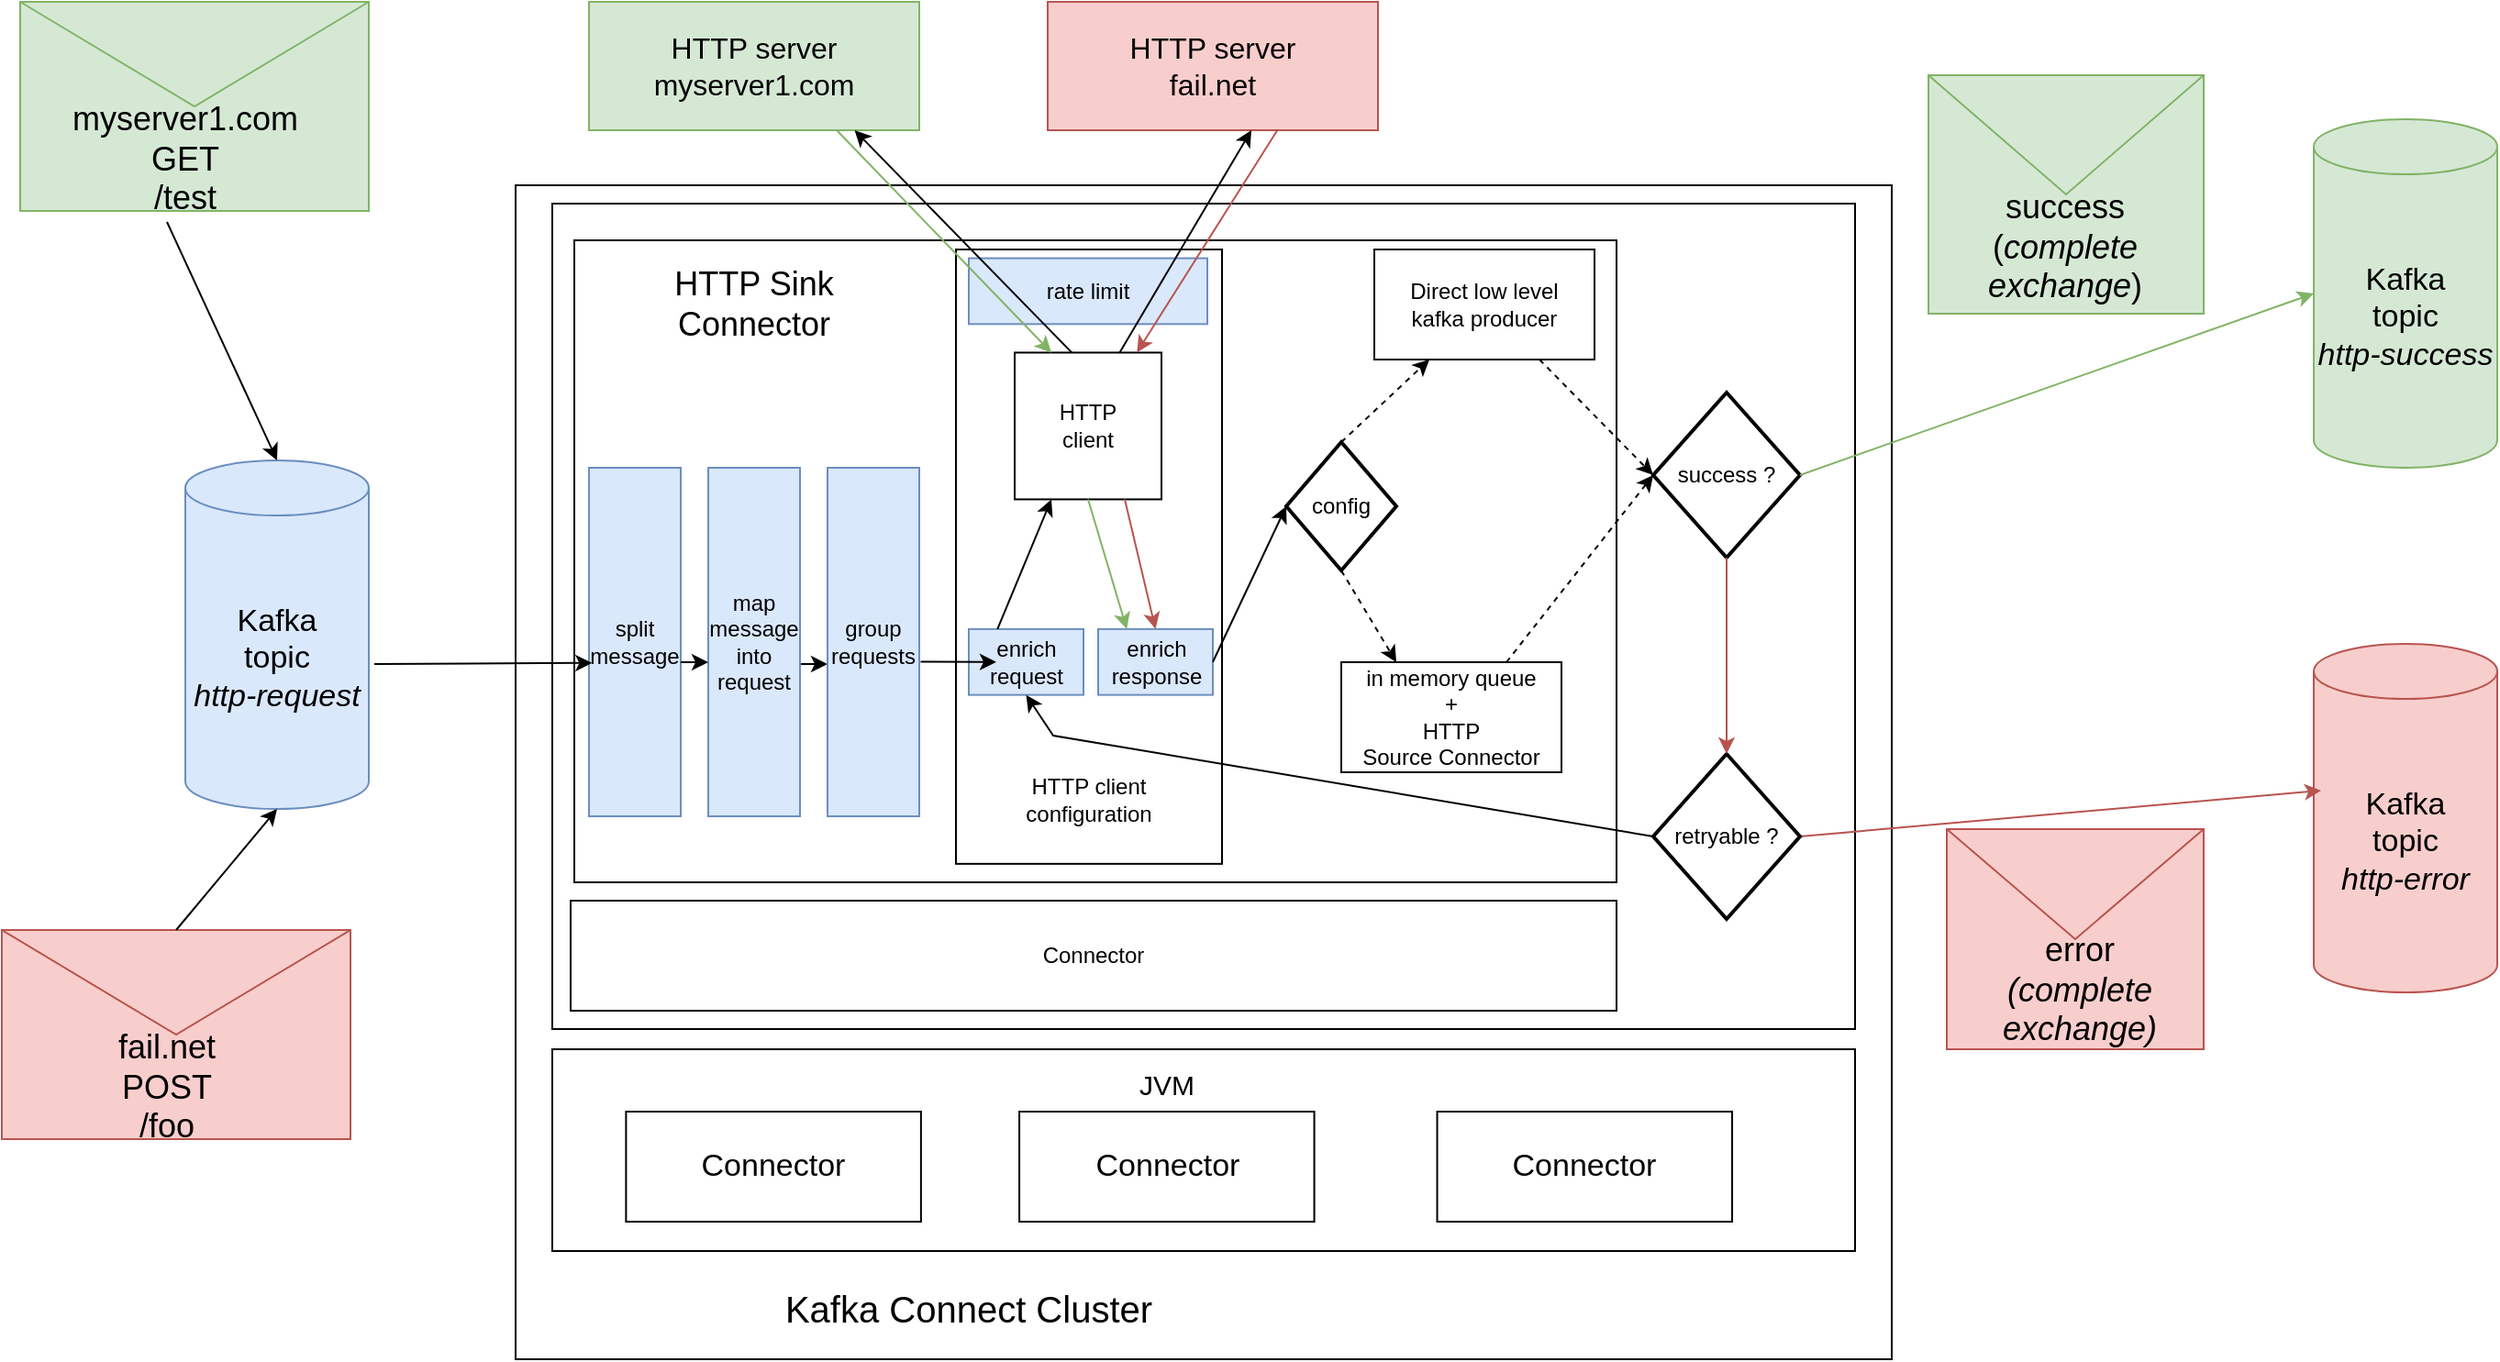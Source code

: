 <mxfile version="24.7.8">
  <diagram name="Page-1" id="2K4qOzKMvEv2gDJJYcip">
    <mxGraphModel dx="978" dy="514" grid="1" gridSize="10" guides="1" tooltips="1" connect="1" arrows="1" fold="1" page="1" pageScale="1" pageWidth="1169" pageHeight="827" math="0" shadow="0">
      <root>
        <mxCell id="0" />
        <mxCell id="1" parent="0" />
        <mxCell id="opBTZJq-6XGTckG7SBnG-1" value="&lt;font style=&quot;font-size: 17px;&quot;&gt;Kafka&lt;/font&gt;&lt;div style=&quot;font-size: 17px;&quot;&gt;&lt;font style=&quot;font-size: 17px;&quot;&gt;topic&lt;/font&gt;&lt;/div&gt;&lt;div style=&quot;font-size: 17px;&quot;&gt;&lt;i style=&quot;&quot;&gt;&lt;font style=&quot;font-size: 17px;&quot;&gt;http-request&lt;/font&gt;&lt;/i&gt;&lt;/div&gt;" style="shape=cylinder3;whiteSpace=wrap;html=1;boundedLbl=1;backgroundOutline=1;size=15;fillColor=#dae8fc;strokeColor=#6c8ebf;" parent="1" vertex="1">
          <mxGeometry x="110" y="310" width="100" height="190" as="geometry" />
        </mxCell>
        <mxCell id="opBTZJq-6XGTckG7SBnG-2" value="" style="rounded=0;whiteSpace=wrap;html=1;" parent="1" vertex="1">
          <mxGeometry x="290" y="160" width="750" height="640" as="geometry" />
        </mxCell>
        <mxCell id="opBTZJq-6XGTckG7SBnG-3" value="" style="rounded=0;whiteSpace=wrap;html=1;" parent="1" vertex="1">
          <mxGeometry x="310" y="170" width="710" height="450" as="geometry" />
        </mxCell>
        <mxCell id="opBTZJq-6XGTckG7SBnG-5" value="&lt;font style=&quot;font-size: 20px;&quot;&gt;Kafka Connect Cluster&lt;/font&gt;" style="text;html=1;align=center;verticalAlign=middle;whiteSpace=wrap;rounded=0;" parent="1" vertex="1">
          <mxGeometry x="432" y="757" width="210" height="30" as="geometry" />
        </mxCell>
        <mxCell id="opBTZJq-6XGTckG7SBnG-14" value="" style="group;fillColor=#dae8fc;strokeColor=#6c8ebf;" parent="1" vertex="1" connectable="0">
          <mxGeometry x="10" y="566" width="190" height="114" as="geometry" />
        </mxCell>
        <mxCell id="opBTZJq-6XGTckG7SBnG-15" value="" style="group;fillColor=#dae8fc;strokeColor=#6c8ebf;" parent="opBTZJq-6XGTckG7SBnG-14" vertex="1" connectable="0">
          <mxGeometry width="190" height="114.0" as="geometry" />
        </mxCell>
        <mxCell id="opBTZJq-6XGTckG7SBnG-11" value="" style="shape=message;html=1;html=1;outlineConnect=0;labelPosition=center;verticalLabelPosition=bottom;align=center;verticalAlign=top;fillColor=#f8cecc;strokeColor=#b85450;" parent="opBTZJq-6XGTckG7SBnG-15" vertex="1">
          <mxGeometry width="190" height="114.0" as="geometry" />
        </mxCell>
        <mxCell id="opBTZJq-6XGTckG7SBnG-12" value="&lt;font style=&quot;font-size: 18px;&quot;&gt;fail.net&lt;/font&gt;&lt;div style=&quot;font-size: 18px;&quot;&gt;&lt;font style=&quot;font-size: 18px;&quot;&gt;POST&lt;/font&gt;&lt;/div&gt;&lt;div style=&quot;font-size: 18px;&quot;&gt;&lt;font style=&quot;font-size: 18px;&quot;&gt;/foo&lt;/font&gt;&lt;/div&gt;" style="text;html=1;align=center;verticalAlign=middle;whiteSpace=wrap;rounded=0;" parent="opBTZJq-6XGTckG7SBnG-15" vertex="1">
          <mxGeometry x="10" y="68.84" width="160" height="34.2" as="geometry" />
        </mxCell>
        <mxCell id="opBTZJq-6XGTckG7SBnG-16" value="" style="group;fillColor=#dae8fc;strokeColor=#6c8ebf;" parent="1" vertex="1" connectable="0">
          <mxGeometry x="20" y="60" width="190" height="114.0" as="geometry" />
        </mxCell>
        <mxCell id="opBTZJq-6XGTckG7SBnG-17" value="" style="shape=message;html=1;html=1;outlineConnect=0;labelPosition=center;verticalLabelPosition=bottom;align=center;verticalAlign=top;fillColor=#d5e8d4;strokeColor=#82b366;" parent="opBTZJq-6XGTckG7SBnG-16" vertex="1">
          <mxGeometry width="190" height="114.0" as="geometry" />
        </mxCell>
        <mxCell id="opBTZJq-6XGTckG7SBnG-18" value="&lt;div style=&quot;font-size: 18px;&quot;&gt;&lt;font style=&quot;font-size: 18px;&quot;&gt;myserver1.com&lt;/font&gt;&lt;/div&gt;&lt;div style=&quot;font-size: 18px;&quot;&gt;&lt;font style=&quot;font-size: 18px;&quot;&gt;GET&lt;/font&gt;&lt;/div&gt;&lt;div style=&quot;font-size: 18px;&quot;&gt;&lt;font style=&quot;font-size: 18px;&quot;&gt;/test&lt;/font&gt;&lt;/div&gt;" style="text;html=1;align=center;verticalAlign=middle;whiteSpace=wrap;rounded=0;" parent="opBTZJq-6XGTckG7SBnG-16" vertex="1">
          <mxGeometry x="10" y="68.84" width="160" height="34.2" as="geometry" />
        </mxCell>
        <mxCell id="opBTZJq-6XGTckG7SBnG-19" value="&lt;font style=&quot;font-size: 16px;&quot;&gt;HTTP server&lt;/font&gt;&lt;div style=&quot;font-size: 16px;&quot;&gt;&lt;font style=&quot;font-size: 16px;&quot;&gt;myserver1.com&lt;/font&gt;&lt;/div&gt;" style="rounded=0;whiteSpace=wrap;html=1;fillColor=#d5e8d4;strokeColor=#82b366;" parent="1" vertex="1">
          <mxGeometry x="330" y="60" width="180" height="70" as="geometry" />
        </mxCell>
        <mxCell id="opBTZJq-6XGTckG7SBnG-20" value="&lt;font style=&quot;font-size: 16px;&quot;&gt;HTTP server&lt;/font&gt;&lt;div style=&quot;font-size: 16px;&quot;&gt;&lt;font style=&quot;font-size: 16px;&quot;&gt;fail.net&lt;/font&gt;&lt;/div&gt;" style="rounded=0;whiteSpace=wrap;html=1;fillColor=#f8cecc;strokeColor=#b85450;" parent="1" vertex="1">
          <mxGeometry x="580" y="60" width="180" height="70" as="geometry" />
        </mxCell>
        <mxCell id="opBTZJq-6XGTckG7SBnG-22" value="" style="endArrow=classic;html=1;rounded=0;entryX=0.5;entryY=0;entryDx=0;entryDy=0;entryPerimeter=0;fillColor=#d5e8d4;strokeColor=#000000;" parent="1" target="opBTZJq-6XGTckG7SBnG-1" edge="1">
          <mxGeometry width="50" height="50" relative="1" as="geometry">
            <mxPoint x="100" y="180" as="sourcePoint" />
            <mxPoint x="610" y="330" as="targetPoint" />
          </mxGeometry>
        </mxCell>
        <mxCell id="opBTZJq-6XGTckG7SBnG-23" value="" style="endArrow=classic;html=1;rounded=0;entryX=0.5;entryY=1;entryDx=0;entryDy=0;entryPerimeter=0;exitX=0.5;exitY=0;exitDx=0;exitDy=0;fillColor=#f8cecc;strokeColor=#000000;" parent="1" source="opBTZJq-6XGTckG7SBnG-11" target="opBTZJq-6XGTckG7SBnG-1" edge="1">
          <mxGeometry width="50" height="50" relative="1" as="geometry">
            <mxPoint x="110" y="190" as="sourcePoint" />
            <mxPoint x="170" y="320" as="targetPoint" />
          </mxGeometry>
        </mxCell>
        <mxCell id="opBTZJq-6XGTckG7SBnG-25" value="" style="rounded=0;whiteSpace=wrap;html=1;fontSize=17;" parent="1" vertex="1">
          <mxGeometry x="322" y="190" width="568" height="350" as="geometry" />
        </mxCell>
        <mxCell id="opBTZJq-6XGTckG7SBnG-26" value="success ?" style="strokeWidth=2;html=1;shape=mxgraph.flowchart.decision;whiteSpace=wrap;" parent="1" vertex="1">
          <mxGeometry x="910" y="273" width="80" height="90" as="geometry" />
        </mxCell>
        <mxCell id="opBTZJq-6XGTckG7SBnG-28" value="Connector" style="rounded=0;whiteSpace=wrap;html=1;" parent="1" vertex="1">
          <mxGeometry x="320" y="550" width="570" height="60" as="geometry" />
        </mxCell>
        <mxCell id="mRzZPIl0D3V7TroaUUCZ-1" value="split&lt;div&gt;message&lt;/div&gt;" style="rounded=0;whiteSpace=wrap;html=1;fillColor=#dae8fc;strokeColor=#6c8ebf;" parent="1" vertex="1">
          <mxGeometry x="330" y="314" width="50" height="190" as="geometry" />
        </mxCell>
        <mxCell id="mRzZPIl0D3V7TroaUUCZ-4" value="" style="edgeStyle=orthogonalEdgeStyle;rounded=0;orthogonalLoop=1;jettySize=auto;html=1;" parent="1" edge="1">
          <mxGeometry relative="1" as="geometry">
            <mxPoint x="445" y="421" as="sourcePoint" />
            <mxPoint x="460" y="421" as="targetPoint" />
          </mxGeometry>
        </mxCell>
        <mxCell id="mRzZPIl0D3V7TroaUUCZ-2" value="map&lt;div&gt;message&lt;/div&gt;&lt;div&gt;into&lt;/div&gt;&lt;div&gt;request&lt;/div&gt;" style="rounded=0;whiteSpace=wrap;html=1;fillColor=#dae8fc;strokeColor=#6c8ebf;" parent="1" vertex="1">
          <mxGeometry x="395" y="314" width="50" height="190" as="geometry" />
        </mxCell>
        <mxCell id="mRzZPIl0D3V7TroaUUCZ-3" value="group&lt;div&gt;requests&lt;/div&gt;" style="rounded=0;whiteSpace=wrap;html=1;fillColor=#dae8fc;strokeColor=#6c8ebf;" parent="1" vertex="1">
          <mxGeometry x="460" y="314" width="50" height="190" as="geometry" />
        </mxCell>
        <mxCell id="mRzZPIl0D3V7TroaUUCZ-5" value="" style="edgeStyle=orthogonalEdgeStyle;rounded=0;orthogonalLoop=1;jettySize=auto;html=1;exitX=1;exitY=0.5;exitDx=0;exitDy=0;entryX=0;entryY=0.5;entryDx=0;entryDy=0;" parent="1" edge="1">
          <mxGeometry relative="1" as="geometry">
            <mxPoint x="380" y="420" as="sourcePoint" />
            <mxPoint x="395" y="420" as="targetPoint" />
          </mxGeometry>
        </mxCell>
        <mxCell id="mRzZPIl0D3V7TroaUUCZ-8" value="" style="group" parent="1" vertex="1" connectable="0">
          <mxGeometry x="530" y="195" width="145" height="340" as="geometry" />
        </mxCell>
        <mxCell id="mRzZPIl0D3V7TroaUUCZ-6" value="" style="rounded=0;whiteSpace=wrap;html=1;" parent="mRzZPIl0D3V7TroaUUCZ-8" vertex="1">
          <mxGeometry width="145" height="334.925" as="geometry" />
        </mxCell>
        <mxCell id="mRzZPIl0D3V7TroaUUCZ-7" value="HTTP client&lt;div&gt;configuration&lt;/div&gt;" style="text;html=1;align=center;verticalAlign=middle;whiteSpace=wrap;rounded=0;" parent="mRzZPIl0D3V7TroaUUCZ-8" vertex="1">
          <mxGeometry x="24.167" y="273.229" width="96.667" height="52.883" as="geometry" />
        </mxCell>
        <mxCell id="mRzZPIl0D3V7TroaUUCZ-15" value="enrich&lt;div&gt;request&lt;/div&gt;" style="rounded=0;whiteSpace=wrap;html=1;fillColor=#dae8fc;strokeColor=#6c8ebf;" parent="mRzZPIl0D3V7TroaUUCZ-8" vertex="1">
          <mxGeometry x="7" y="206.936" width="62.5" height="35.885" as="geometry" />
        </mxCell>
        <mxCell id="mRzZPIl0D3V7TroaUUCZ-22" value="rate limit" style="rounded=0;whiteSpace=wrap;html=1;fillColor=#dae8fc;strokeColor=#6c8ebf;" parent="mRzZPIl0D3V7TroaUUCZ-8" vertex="1">
          <mxGeometry x="7" y="4.785" width="130" height="35.885" as="geometry" />
        </mxCell>
        <mxCell id="mRzZPIl0D3V7TroaUUCZ-24" value="HTTP&lt;div&gt;client&lt;/div&gt;" style="whiteSpace=wrap;html=1;aspect=fixed;" parent="mRzZPIl0D3V7TroaUUCZ-8" vertex="1">
          <mxGeometry x="32" y="56.22" width="80" height="80" as="geometry" />
        </mxCell>
        <mxCell id="mRzZPIl0D3V7TroaUUCZ-29" value="" style="endArrow=classic;html=1;rounded=0;fillColor=#d5e8d4;strokeColor=#000000;exitX=0.25;exitY=0;exitDx=0;exitDy=0;entryX=0.25;entryY=1;entryDx=0;entryDy=0;" parent="mRzZPIl0D3V7TroaUUCZ-8" source="mRzZPIl0D3V7TroaUUCZ-15" target="mRzZPIl0D3V7TroaUUCZ-24" edge="1">
          <mxGeometry width="50" height="50" relative="1" as="geometry">
            <mxPoint x="-5" y="236.84" as="sourcePoint" />
            <mxPoint x="28" y="236.84" as="targetPoint" />
          </mxGeometry>
        </mxCell>
        <mxCell id="mRzZPIl0D3V7TroaUUCZ-30" value="enrich&lt;div&gt;response&lt;/div&gt;" style="rounded=0;whiteSpace=wrap;html=1;fillColor=#dae8fc;strokeColor=#6c8ebf;" parent="mRzZPIl0D3V7TroaUUCZ-8" vertex="1">
          <mxGeometry x="77.5" y="206.936" width="62.5" height="35.885" as="geometry" />
        </mxCell>
        <mxCell id="mRzZPIl0D3V7TroaUUCZ-31" value="" style="endArrow=classic;html=1;rounded=0;fillColor=#d5e8d4;strokeColor=#82b366;exitX=0.5;exitY=1;exitDx=0;exitDy=0;entryX=0.25;entryY=0;entryDx=0;entryDy=0;" parent="mRzZPIl0D3V7TroaUUCZ-8" source="mRzZPIl0D3V7TroaUUCZ-24" target="mRzZPIl0D3V7TroaUUCZ-30" edge="1">
          <mxGeometry width="50" height="50" relative="1" as="geometry">
            <mxPoint x="75" y="144.627" as="sourcePoint" />
            <mxPoint x="207" y="271.493" as="targetPoint" />
          </mxGeometry>
        </mxCell>
        <mxCell id="mRzZPIl0D3V7TroaUUCZ-32" value="" style="endArrow=classic;html=1;rounded=0;fillColor=#f8cecc;strokeColor=#b85450;exitX=0.75;exitY=1;exitDx=0;exitDy=0;entryX=0.5;entryY=0;entryDx=0;entryDy=0;" parent="mRzZPIl0D3V7TroaUUCZ-8" source="mRzZPIl0D3V7TroaUUCZ-24" target="mRzZPIl0D3V7TroaUUCZ-30" edge="1">
          <mxGeometry width="50" height="50" relative="1" as="geometry">
            <mxPoint x="170.4" y="-61.251" as="sourcePoint" />
            <mxPoint x="109" y="65.97" as="targetPoint" />
          </mxGeometry>
        </mxCell>
        <mxCell id="mRzZPIl0D3V7TroaUUCZ-10" value="&lt;font style=&quot;font-size: 17px;&quot;&gt;Kafka&lt;/font&gt;&lt;div style=&quot;font-size: 17px;&quot;&gt;&lt;font style=&quot;font-size: 17px;&quot;&gt;topic&lt;/font&gt;&lt;/div&gt;&lt;div style=&quot;font-size: 17px;&quot;&gt;&lt;i style=&quot;&quot;&gt;&lt;font style=&quot;font-size: 17px;&quot;&gt;http-success&lt;/font&gt;&lt;/i&gt;&lt;/div&gt;" style="shape=cylinder3;whiteSpace=wrap;html=1;boundedLbl=1;backgroundOutline=1;size=15;fillColor=#d5e8d4;strokeColor=#82b366;" parent="1" vertex="1">
          <mxGeometry x="1270" y="124" width="100" height="190" as="geometry" />
        </mxCell>
        <mxCell id="mRzZPIl0D3V7TroaUUCZ-11" value="&lt;font style=&quot;font-size: 17px;&quot;&gt;Kafka&lt;/font&gt;&lt;div style=&quot;font-size: 17px;&quot;&gt;&lt;font style=&quot;font-size: 17px;&quot;&gt;topic&lt;/font&gt;&lt;/div&gt;&lt;div style=&quot;font-size: 17px;&quot;&gt;&lt;i style=&quot;&quot;&gt;&lt;font style=&quot;font-size: 17px;&quot;&gt;http-error&lt;/font&gt;&lt;/i&gt;&lt;/div&gt;" style="shape=cylinder3;whiteSpace=wrap;html=1;boundedLbl=1;backgroundOutline=1;size=15;fillColor=#f8cecc;strokeColor=#b85450;" parent="1" vertex="1">
          <mxGeometry x="1270" y="410" width="100" height="190" as="geometry" />
        </mxCell>
        <mxCell id="mRzZPIl0D3V7TroaUUCZ-12" value="" style="group" parent="1" vertex="1" connectable="0">
          <mxGeometry x="310" y="631" width="710" height="110" as="geometry" />
        </mxCell>
        <mxCell id="opBTZJq-6XGTckG7SBnG-4" value="" style="rounded=0;whiteSpace=wrap;html=1;" parent="mRzZPIl0D3V7TroaUUCZ-12" vertex="1">
          <mxGeometry width="710" height="110" as="geometry" />
        </mxCell>
        <mxCell id="opBTZJq-6XGTckG7SBnG-6" value="JVM" style="text;html=1;align=center;verticalAlign=middle;whiteSpace=wrap;rounded=0;fontSize=15;" parent="mRzZPIl0D3V7TroaUUCZ-12" vertex="1">
          <mxGeometry x="294.717" y="4" width="80.377" height="30" as="geometry" />
        </mxCell>
        <mxCell id="opBTZJq-6XGTckG7SBnG-7" value="Connector" style="rounded=0;whiteSpace=wrap;html=1;fontSize=17;" parent="mRzZPIl0D3V7TroaUUCZ-12" vertex="1">
          <mxGeometry x="40.189" y="34" width="160.755" height="60" as="geometry" />
        </mxCell>
        <mxCell id="opBTZJq-6XGTckG7SBnG-8" value="Connector" style="rounded=0;whiteSpace=wrap;html=1;fontSize=17;" parent="mRzZPIl0D3V7TroaUUCZ-12" vertex="1">
          <mxGeometry x="254.528" y="34" width="160.755" height="60" as="geometry" />
        </mxCell>
        <mxCell id="opBTZJq-6XGTckG7SBnG-9" value="Connector" style="rounded=0;whiteSpace=wrap;html=1;fontSize=17;" parent="mRzZPIl0D3V7TroaUUCZ-12" vertex="1">
          <mxGeometry x="482.264" y="34" width="160.755" height="60" as="geometry" />
        </mxCell>
        <mxCell id="mRzZPIl0D3V7TroaUUCZ-23" value="" style="endArrow=classic;html=1;rounded=0;fillColor=#d5e8d4;strokeColor=#000000;exitX=1;exitY=0.5;exitDx=0;exitDy=0;entryX=0;entryY=0.5;entryDx=0;entryDy=0;entryPerimeter=0;" parent="1" source="mRzZPIl0D3V7TroaUUCZ-30" target="ytLzVgo9kWeMUwoSOrhg-2" edge="1">
          <mxGeometry width="50" height="50" relative="1" as="geometry">
            <mxPoint x="690" y="410" as="sourcePoint" />
            <mxPoint x="790" y="370" as="targetPoint" />
          </mxGeometry>
        </mxCell>
        <mxCell id="mRzZPIl0D3V7TroaUUCZ-25" value="" style="endArrow=classic;html=1;rounded=0;fillColor=#d5e8d4;strokeColor=#000000;exitX=0.392;exitY=0.003;exitDx=0;exitDy=0;exitPerimeter=0;" parent="1" source="mRzZPIl0D3V7TroaUUCZ-24" edge="1">
          <mxGeometry width="50" height="50" relative="1" as="geometry">
            <mxPoint x="611" y="247" as="sourcePoint" />
            <mxPoint x="474.757" y="130" as="targetPoint" />
          </mxGeometry>
        </mxCell>
        <mxCell id="mRzZPIl0D3V7TroaUUCZ-26" value="" style="endArrow=classic;html=1;rounded=0;fillColor=#d5e8d4;strokeColor=#82b366;exitX=0.75;exitY=1;exitDx=0;exitDy=0;entryX=0.25;entryY=0;entryDx=0;entryDy=0;" parent="1" source="opBTZJq-6XGTckG7SBnG-19" target="mRzZPIl0D3V7TroaUUCZ-24" edge="1">
          <mxGeometry width="50" height="50" relative="1" as="geometry">
            <mxPoint x="621" y="257" as="sourcePoint" />
            <mxPoint x="484.757" y="140" as="targetPoint" />
          </mxGeometry>
        </mxCell>
        <mxCell id="mRzZPIl0D3V7TroaUUCZ-27" value="" style="endArrow=classic;html=1;rounded=0;fillColor=#d5e8d4;strokeColor=#000000;exitX=0.713;exitY=0.003;exitDx=0;exitDy=0;entryX=0.5;entryY=1;entryDx=0;entryDy=0;exitPerimeter=0;" parent="1" source="mRzZPIl0D3V7TroaUUCZ-24" edge="1">
          <mxGeometry width="50" height="50" relative="1" as="geometry">
            <mxPoint x="638" y="247" as="sourcePoint" />
            <mxPoint x="691" y="130" as="targetPoint" />
          </mxGeometry>
        </mxCell>
        <mxCell id="mRzZPIl0D3V7TroaUUCZ-28" value="" style="endArrow=classic;html=1;rounded=0;fillColor=#f8cecc;strokeColor=#b85450;exitX=0.58;exitY=0.995;exitDx=0;exitDy=0;entryX=0.833;entryY=-0.001;entryDx=0;entryDy=0;exitPerimeter=0;entryPerimeter=0;" parent="1" target="mRzZPIl0D3V7TroaUUCZ-24" edge="1">
          <mxGeometry width="50" height="50" relative="1" as="geometry">
            <mxPoint x="705.4" y="129.65" as="sourcePoint" />
            <mxPoint x="647.68" y="248.04" as="targetPoint" />
          </mxGeometry>
        </mxCell>
        <mxCell id="mRzZPIl0D3V7TroaUUCZ-33" value="" style="group;fillColor=#f8cecc;strokeColor=#b85450;" parent="1" vertex="1" connectable="0">
          <mxGeometry x="1070" y="511" width="140" height="120" as="geometry" />
        </mxCell>
        <mxCell id="mRzZPIl0D3V7TroaUUCZ-34" value="" style="group" parent="mRzZPIl0D3V7TroaUUCZ-33" vertex="1" connectable="0">
          <mxGeometry width="140" height="120" as="geometry" />
        </mxCell>
        <mxCell id="mRzZPIl0D3V7TroaUUCZ-35" value="" style="shape=message;html=1;html=1;outlineConnect=0;labelPosition=center;verticalLabelPosition=bottom;align=center;verticalAlign=top;fillColor=#f8cecc;strokeColor=#b85450;" parent="mRzZPIl0D3V7TroaUUCZ-34" vertex="1">
          <mxGeometry width="140" height="120" as="geometry" />
        </mxCell>
        <mxCell id="mRzZPIl0D3V7TroaUUCZ-36" value="&lt;span style=&quot;font-size: 18px;&quot;&gt;error&lt;/span&gt;&lt;div&gt;&lt;span style=&quot;font-size: 18px;&quot;&gt;&lt;i&gt;(complete&lt;/i&gt;&lt;/span&gt;&lt;/div&gt;&lt;div&gt;&lt;span style=&quot;font-size: 18px;&quot;&gt;&lt;i&gt;exchange)&lt;/i&gt;&lt;/span&gt;&lt;/div&gt;" style="text;html=1;align=center;verticalAlign=middle;whiteSpace=wrap;rounded=0;" parent="mRzZPIl0D3V7TroaUUCZ-34" vertex="1">
          <mxGeometry x="42.684" y="79.232" width="58.947" height="18" as="geometry" />
        </mxCell>
        <mxCell id="mRzZPIl0D3V7TroaUUCZ-37" value="" style="group;fillColor=#dae8fc;strokeColor=#6c8ebf;" parent="1" vertex="1" connectable="0">
          <mxGeometry x="1100" y="170" width="110" height="60" as="geometry" />
        </mxCell>
        <mxCell id="mRzZPIl0D3V7TroaUUCZ-38" value="" style="shape=message;html=1;html=1;outlineConnect=0;labelPosition=center;verticalLabelPosition=bottom;align=center;verticalAlign=top;fillColor=#d5e8d4;strokeColor=#82b366;" parent="mRzZPIl0D3V7TroaUUCZ-37" vertex="1">
          <mxGeometry x="-40" y="-70" width="150" height="130" as="geometry" />
        </mxCell>
        <mxCell id="mRzZPIl0D3V7TroaUUCZ-39" value="&lt;div style=&quot;font-size: 18px;&quot;&gt;success&lt;/div&gt;&lt;div style=&quot;font-size: 18px;&quot;&gt;&lt;span style=&quot;background-color: initial;&quot;&gt;(&lt;i&gt;complete&lt;/i&gt;&lt;/span&gt;&lt;i&gt;&lt;br&gt;&lt;/i&gt;&lt;/div&gt;&lt;div style=&quot;font-size: 18px;&quot;&gt;&lt;div style=&quot;font-size: 12px;&quot;&gt;&lt;span style=&quot;font-size: 18px;&quot;&gt;&lt;i&gt;exchange&lt;/i&gt;)&lt;/span&gt;&lt;/div&gt;&lt;/div&gt;" style="text;html=1;align=center;verticalAlign=middle;whiteSpace=wrap;rounded=0;" parent="mRzZPIl0D3V7TroaUUCZ-37" vertex="1">
          <mxGeometry x="1.211" y="15.232" width="67.368" height="18.0" as="geometry" />
        </mxCell>
        <mxCell id="mRzZPIl0D3V7TroaUUCZ-41" value="" style="endArrow=classic;html=1;rounded=0;fillColor=#d5e8d4;strokeColor=#82b366;exitX=1;exitY=0.5;exitDx=0;exitDy=0;entryX=0;entryY=0.5;entryDx=0;entryDy=0;entryPerimeter=0;exitPerimeter=0;" parent="1" source="opBTZJq-6XGTckG7SBnG-26" target="mRzZPIl0D3V7TroaUUCZ-10" edge="1">
          <mxGeometry width="50" height="50" relative="1" as="geometry">
            <mxPoint x="627" y="345" as="sourcePoint" />
            <mxPoint x="648" y="414" as="targetPoint" />
          </mxGeometry>
        </mxCell>
        <mxCell id="mRzZPIl0D3V7TroaUUCZ-42" value="" style="endArrow=classic;html=1;rounded=0;fillColor=#f8cecc;strokeColor=#b85450;entryX=0.04;entryY=0.421;entryDx=0;entryDy=0;entryPerimeter=0;exitX=1;exitY=0.5;exitDx=0;exitDy=0;exitPerimeter=0;" parent="1" source="mRzZPIl0D3V7TroaUUCZ-43" target="mRzZPIl0D3V7TroaUUCZ-11" edge="1">
          <mxGeometry width="50" height="50" relative="1" as="geometry">
            <mxPoint x="715.4" y="139.65" as="sourcePoint" />
            <mxPoint x="654" y="265" as="targetPoint" />
          </mxGeometry>
        </mxCell>
        <mxCell id="mRzZPIl0D3V7TroaUUCZ-43" value="retryable ?" style="strokeWidth=2;html=1;shape=mxgraph.flowchart.decision;whiteSpace=wrap;" parent="1" vertex="1">
          <mxGeometry x="910" y="470" width="80" height="90" as="geometry" />
        </mxCell>
        <mxCell id="mRzZPIl0D3V7TroaUUCZ-45" value="" style="endArrow=classic;html=1;rounded=0;fillColor=#f8cecc;strokeColor=#b85450;entryX=0.5;entryY=0;entryDx=0;entryDy=0;entryPerimeter=0;exitX=0.5;exitY=1;exitDx=0;exitDy=0;exitPerimeter=0;" parent="1" source="opBTZJq-6XGTckG7SBnG-26" target="mRzZPIl0D3V7TroaUUCZ-43" edge="1">
          <mxGeometry width="50" height="50" relative="1" as="geometry">
            <mxPoint x="830" y="545" as="sourcePoint" />
            <mxPoint x="1110" y="590" as="targetPoint" />
          </mxGeometry>
        </mxCell>
        <mxCell id="mRzZPIl0D3V7TroaUUCZ-47" value="" style="endArrow=classic;html=1;rounded=0;fillColor=#d5e8d4;strokeColor=#000000;exitX=0;exitY=0.5;exitDx=0;exitDy=0;entryX=0.5;entryY=1;entryDx=0;entryDy=0;exitPerimeter=0;" parent="1" source="mRzZPIl0D3V7TroaUUCZ-43" target="mRzZPIl0D3V7TroaUUCZ-15" edge="1">
          <mxGeometry width="50" height="50" relative="1" as="geometry">
            <mxPoint x="578" y="414" as="sourcePoint" />
            <mxPoint x="607" y="345" as="targetPoint" />
            <Array as="points">
              <mxPoint x="583" y="460" />
            </Array>
          </mxGeometry>
        </mxCell>
        <mxCell id="mRzZPIl0D3V7TroaUUCZ-48" value="&lt;font style=&quot;font-size: 18px;&quot;&gt;HTTP Sink&lt;/font&gt;&lt;div style=&quot;font-size: 18px;&quot;&gt;&lt;font style=&quot;font-size: 18px;&quot;&gt;Connector&lt;/font&gt;&lt;/div&gt;" style="text;html=1;align=center;verticalAlign=middle;whiteSpace=wrap;rounded=0;" parent="1" vertex="1">
          <mxGeometry x="360" y="210" width="120" height="30" as="geometry" />
        </mxCell>
        <mxCell id="opBTZJq-6XGTckG7SBnG-24" value="" style="endArrow=classic;html=1;rounded=0;exitX=1.03;exitY=0.584;exitDx=0;exitDy=0;fillColor=#f8cecc;strokeColor=#000000;exitPerimeter=0;entryX=0.033;entryY=0.56;entryDx=0;entryDy=0;entryPerimeter=0;" parent="1" source="opBTZJq-6XGTckG7SBnG-1" target="mRzZPIl0D3V7TroaUUCZ-1" edge="1">
          <mxGeometry width="50" height="50" relative="1" as="geometry">
            <mxPoint x="115" y="576" as="sourcePoint" />
            <mxPoint x="170" y="510" as="targetPoint" />
          </mxGeometry>
        </mxCell>
        <mxCell id="mRzZPIl0D3V7TroaUUCZ-21" value="" style="endArrow=classic;html=1;rounded=0;fillColor=#d5e8d4;strokeColor=#000000;exitX=1.015;exitY=0.583;exitDx=0;exitDy=0;entryX=0;entryY=0.5;entryDx=0;entryDy=0;exitPerimeter=0;" parent="1" edge="1">
          <mxGeometry width="50" height="50" relative="1" as="geometry">
            <mxPoint x="510.75" y="419.77" as="sourcePoint" />
            <mxPoint x="552" y="419.878" as="targetPoint" />
          </mxGeometry>
        </mxCell>
        <mxCell id="ytLzVgo9kWeMUwoSOrhg-2" value="config" style="strokeWidth=2;html=1;shape=mxgraph.flowchart.decision;whiteSpace=wrap;" vertex="1" parent="1">
          <mxGeometry x="710" y="300" width="60" height="70" as="geometry" />
        </mxCell>
        <mxCell id="ytLzVgo9kWeMUwoSOrhg-3" value="Direct low level&lt;div&gt;kafka producer&lt;/div&gt;" style="rounded=0;whiteSpace=wrap;html=1;" vertex="1" parent="1">
          <mxGeometry x="758" y="195" width="120" height="60" as="geometry" />
        </mxCell>
        <mxCell id="ytLzVgo9kWeMUwoSOrhg-4" value="in memory queue&lt;div&gt;+&lt;/div&gt;&lt;div&gt;HTTP&lt;/div&gt;&lt;div&gt;Source Connector&lt;/div&gt;" style="rounded=0;whiteSpace=wrap;html=1;" vertex="1" parent="1">
          <mxGeometry x="740" y="420" width="120" height="60" as="geometry" />
        </mxCell>
        <mxCell id="ytLzVgo9kWeMUwoSOrhg-5" value="" style="endArrow=classic;html=1;rounded=0;fillColor=#d5e8d4;strokeColor=#000000;exitX=0.5;exitY=0;exitDx=0;exitDy=0;entryX=0.25;entryY=1;entryDx=0;entryDy=0;exitPerimeter=0;dashed=1;" edge="1" parent="1" source="ytLzVgo9kWeMUwoSOrhg-2" target="ytLzVgo9kWeMUwoSOrhg-3">
          <mxGeometry width="50" height="50" relative="1" as="geometry">
            <mxPoint x="680" y="430" as="sourcePoint" />
            <mxPoint x="720" y="345" as="targetPoint" />
          </mxGeometry>
        </mxCell>
        <mxCell id="ytLzVgo9kWeMUwoSOrhg-6" value="" style="endArrow=classic;html=1;rounded=0;fillColor=#d5e8d4;strokeColor=#000000;exitX=0.5;exitY=1;exitDx=0;exitDy=0;entryX=0.25;entryY=0;entryDx=0;entryDy=0;exitPerimeter=0;dashed=1;" edge="1" parent="1" source="ytLzVgo9kWeMUwoSOrhg-2" target="ytLzVgo9kWeMUwoSOrhg-4">
          <mxGeometry width="50" height="50" relative="1" as="geometry">
            <mxPoint x="750" y="310" as="sourcePoint" />
            <mxPoint x="828" y="283" as="targetPoint" />
          </mxGeometry>
        </mxCell>
        <mxCell id="ytLzVgo9kWeMUwoSOrhg-7" value="" style="endArrow=classic;html=1;rounded=0;fillColor=#d5e8d4;strokeColor=#000000;exitX=0.75;exitY=1;exitDx=0;exitDy=0;entryX=0;entryY=0.5;entryDx=0;entryDy=0;dashed=1;entryPerimeter=0;" edge="1" parent="1" source="ytLzVgo9kWeMUwoSOrhg-3" target="opBTZJq-6XGTckG7SBnG-26">
          <mxGeometry width="50" height="50" relative="1" as="geometry">
            <mxPoint x="760" y="320" as="sourcePoint" />
            <mxPoint x="838" y="293" as="targetPoint" />
          </mxGeometry>
        </mxCell>
        <mxCell id="ytLzVgo9kWeMUwoSOrhg-8" value="" style="endArrow=classic;html=1;rounded=0;fillColor=#d5e8d4;strokeColor=#000000;exitX=0.75;exitY=0;exitDx=0;exitDy=0;entryX=0;entryY=0.5;entryDx=0;entryDy=0;dashed=1;entryPerimeter=0;" edge="1" parent="1" source="ytLzVgo9kWeMUwoSOrhg-4" target="opBTZJq-6XGTckG7SBnG-26">
          <mxGeometry width="50" height="50" relative="1" as="geometry">
            <mxPoint x="770" y="330" as="sourcePoint" />
            <mxPoint x="848" y="303" as="targetPoint" />
          </mxGeometry>
        </mxCell>
      </root>
    </mxGraphModel>
  </diagram>
</mxfile>
